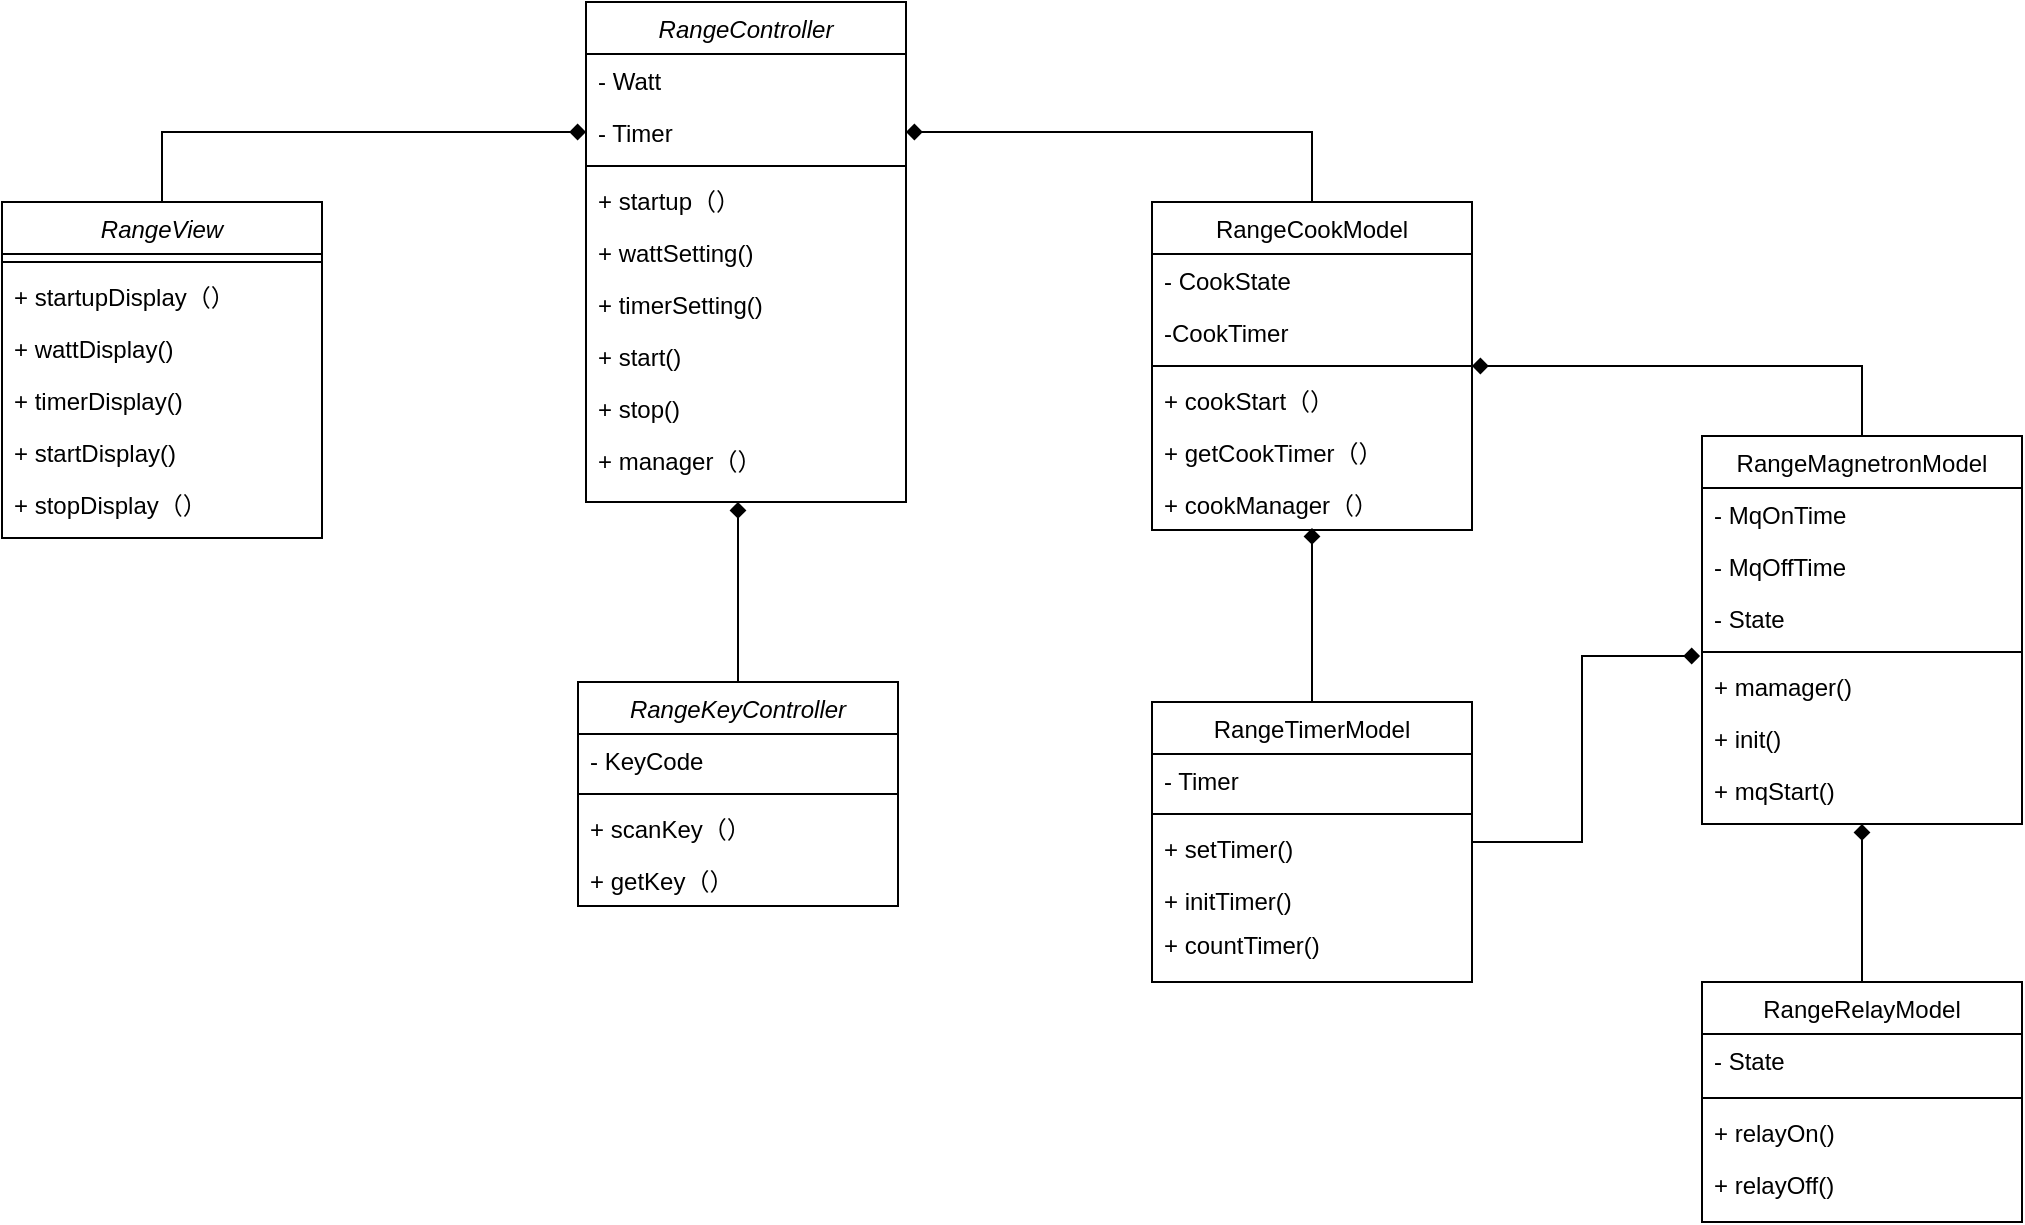 <mxfile version="14.6.0" type="device"><diagram id="C5RBs43oDa-KdzZeNtuy" name="Page-1"><mxGraphModel dx="805" dy="433" grid="1" gridSize="10" guides="1" tooltips="1" connect="1" arrows="1" fold="1" page="1" pageScale="1" pageWidth="1169" pageHeight="827" math="0" shadow="0"><root><mxCell id="WIyWlLk6GJQsqaUBKTNV-0"/><mxCell id="WIyWlLk6GJQsqaUBKTNV-1" parent="WIyWlLk6GJQsqaUBKTNV-0"/><mxCell id="zkfFHV4jXpPFQw0GAbJ--0" value="RangeController" style="swimlane;fontStyle=2;align=center;verticalAlign=top;childLayout=stackLayout;horizontal=1;startSize=26;horizontalStack=0;resizeParent=1;resizeLast=0;collapsible=1;marginBottom=0;rounded=0;shadow=0;strokeWidth=1;" parent="WIyWlLk6GJQsqaUBKTNV-1" vertex="1"><mxGeometry x="302" y="10" width="160" height="250" as="geometry"><mxRectangle x="230" y="140" width="160" height="26" as="alternateBounds"/></mxGeometry></mxCell><mxCell id="zkfFHV4jXpPFQw0GAbJ--1" value="- Watt" style="text;align=left;verticalAlign=top;spacingLeft=4;spacingRight=4;overflow=hidden;rotatable=0;points=[[0,0.5],[1,0.5]];portConstraint=eastwest;" parent="zkfFHV4jXpPFQw0GAbJ--0" vertex="1"><mxGeometry y="26" width="160" height="26" as="geometry"/></mxCell><mxCell id="zkfFHV4jXpPFQw0GAbJ--2" value="- Timer" style="text;align=left;verticalAlign=top;spacingLeft=4;spacingRight=4;overflow=hidden;rotatable=0;points=[[0,0.5],[1,0.5]];portConstraint=eastwest;rounded=0;shadow=0;html=0;" parent="zkfFHV4jXpPFQw0GAbJ--0" vertex="1"><mxGeometry y="52" width="160" height="26" as="geometry"/></mxCell><mxCell id="zkfFHV4jXpPFQw0GAbJ--4" value="" style="line;html=1;strokeWidth=1;align=left;verticalAlign=middle;spacingTop=-1;spacingLeft=3;spacingRight=3;rotatable=0;labelPosition=right;points=[];portConstraint=eastwest;" parent="zkfFHV4jXpPFQw0GAbJ--0" vertex="1"><mxGeometry y="78" width="160" height="8" as="geometry"/></mxCell><mxCell id="Uav3N4strS-V1OYdgl4j-0" value="+ startup（）" style="text;align=left;verticalAlign=top;spacingLeft=4;spacingRight=4;overflow=hidden;rotatable=0;points=[[0,0.5],[1,0.5]];portConstraint=eastwest;" vertex="1" parent="zkfFHV4jXpPFQw0GAbJ--0"><mxGeometry y="86" width="160" height="26" as="geometry"/></mxCell><mxCell id="zkfFHV4jXpPFQw0GAbJ--5" value="+ wattSetting()" style="text;align=left;verticalAlign=top;spacingLeft=4;spacingRight=4;overflow=hidden;rotatable=0;points=[[0,0.5],[1,0.5]];portConstraint=eastwest;" parent="zkfFHV4jXpPFQw0GAbJ--0" vertex="1"><mxGeometry y="112" width="160" height="26" as="geometry"/></mxCell><mxCell id="2-FcxrsRkFD0dq5JiyR7-0" value="+ timerSetting()" style="text;align=left;verticalAlign=top;spacingLeft=4;spacingRight=4;overflow=hidden;rotatable=0;points=[[0,0.5],[1,0.5]];portConstraint=eastwest;" parent="zkfFHV4jXpPFQw0GAbJ--0" vertex="1"><mxGeometry y="138" width="160" height="26" as="geometry"/></mxCell><mxCell id="2-FcxrsRkFD0dq5JiyR7-1" value="+ start()" style="text;align=left;verticalAlign=top;spacingLeft=4;spacingRight=4;overflow=hidden;rotatable=0;points=[[0,0.5],[1,0.5]];portConstraint=eastwest;" parent="zkfFHV4jXpPFQw0GAbJ--0" vertex="1"><mxGeometry y="164" width="160" height="26" as="geometry"/></mxCell><mxCell id="2-FcxrsRkFD0dq5JiyR7-2" value="+ stop()" style="text;align=left;verticalAlign=top;spacingLeft=4;spacingRight=4;overflow=hidden;rotatable=0;points=[[0,0.5],[1,0.5]];portConstraint=eastwest;" parent="zkfFHV4jXpPFQw0GAbJ--0" vertex="1"><mxGeometry y="190" width="160" height="26" as="geometry"/></mxCell><mxCell id="Uav3N4strS-V1OYdgl4j-1" value="+ manager（）" style="text;align=left;verticalAlign=top;spacingLeft=4;spacingRight=4;overflow=hidden;rotatable=0;points=[[0,0.5],[1,0.5]];portConstraint=eastwest;" vertex="1" parent="zkfFHV4jXpPFQw0GAbJ--0"><mxGeometry y="216" width="160" height="26" as="geometry"/></mxCell><mxCell id="2-FcxrsRkFD0dq5JiyR7-56" style="edgeStyle=orthogonalEdgeStyle;rounded=0;orthogonalLoop=1;jettySize=auto;html=1;entryX=1;entryY=0.5;entryDx=0;entryDy=0;endArrow=diamond;endFill=1;" parent="WIyWlLk6GJQsqaUBKTNV-1" source="zkfFHV4jXpPFQw0GAbJ--17" target="zkfFHV4jXpPFQw0GAbJ--2" edge="1"><mxGeometry relative="1" as="geometry"/></mxCell><mxCell id="Uav3N4strS-V1OYdgl4j-6" style="edgeStyle=orthogonalEdgeStyle;rounded=0;orthogonalLoop=1;jettySize=auto;html=1;endArrow=none;endFill=0;startArrow=diamond;startFill=1;" edge="1" parent="WIyWlLk6GJQsqaUBKTNV-1" source="zkfFHV4jXpPFQw0GAbJ--17" target="2-FcxrsRkFD0dq5JiyR7-18"><mxGeometry relative="1" as="geometry"><Array as="points"><mxPoint x="940" y="192"/></Array></mxGeometry></mxCell><mxCell id="zkfFHV4jXpPFQw0GAbJ--17" value="RangeCookModel" style="swimlane;fontStyle=0;align=center;verticalAlign=top;childLayout=stackLayout;horizontal=1;startSize=26;horizontalStack=0;resizeParent=1;resizeLast=0;collapsible=1;marginBottom=0;rounded=0;shadow=0;strokeWidth=1;" parent="WIyWlLk6GJQsqaUBKTNV-1" vertex="1"><mxGeometry x="585" y="110" width="160" height="164" as="geometry"><mxRectangle x="550" y="140" width="160" height="26" as="alternateBounds"/></mxGeometry></mxCell><mxCell id="Uav3N4strS-V1OYdgl4j-5" value="- CookState" style="text;align=left;verticalAlign=top;spacingLeft=4;spacingRight=4;overflow=hidden;rotatable=0;points=[[0,0.5],[1,0.5]];portConstraint=eastwest;rounded=0;shadow=0;html=0;" vertex="1" parent="zkfFHV4jXpPFQw0GAbJ--17"><mxGeometry y="26" width="160" height="26" as="geometry"/></mxCell><mxCell id="zkfFHV4jXpPFQw0GAbJ--20" value="-CookTimer" style="text;align=left;verticalAlign=top;spacingLeft=4;spacingRight=4;overflow=hidden;rotatable=0;points=[[0,0.5],[1,0.5]];portConstraint=eastwest;rounded=0;shadow=0;html=0;" parent="zkfFHV4jXpPFQw0GAbJ--17" vertex="1"><mxGeometry y="52" width="160" height="26" as="geometry"/></mxCell><mxCell id="zkfFHV4jXpPFQw0GAbJ--23" value="" style="line;html=1;strokeWidth=1;align=left;verticalAlign=middle;spacingTop=-1;spacingLeft=3;spacingRight=3;rotatable=0;labelPosition=right;points=[];portConstraint=eastwest;" parent="zkfFHV4jXpPFQw0GAbJ--17" vertex="1"><mxGeometry y="78" width="160" height="8" as="geometry"/></mxCell><mxCell id="zkfFHV4jXpPFQw0GAbJ--24" value="+ cookStart（）" style="text;align=left;verticalAlign=top;spacingLeft=4;spacingRight=4;overflow=hidden;rotatable=0;points=[[0,0.5],[1,0.5]];portConstraint=eastwest;" parent="zkfFHV4jXpPFQw0GAbJ--17" vertex="1"><mxGeometry y="86" width="160" height="26" as="geometry"/></mxCell><mxCell id="zkfFHV4jXpPFQw0GAbJ--25" value="+ getCookTimer（）" style="text;align=left;verticalAlign=top;spacingLeft=4;spacingRight=4;overflow=hidden;rotatable=0;points=[[0,0.5],[1,0.5]];portConstraint=eastwest;" parent="zkfFHV4jXpPFQw0GAbJ--17" vertex="1"><mxGeometry y="112" width="160" height="26" as="geometry"/></mxCell><mxCell id="2-FcxrsRkFD0dq5JiyR7-17" value="+ cookManager（）" style="text;align=left;verticalAlign=top;spacingLeft=4;spacingRight=4;overflow=hidden;rotatable=0;points=[[0,0.5],[1,0.5]];portConstraint=eastwest;" parent="zkfFHV4jXpPFQw0GAbJ--17" vertex="1"><mxGeometry y="138" width="160" height="26" as="geometry"/></mxCell><mxCell id="2-FcxrsRkFD0dq5JiyR7-57" style="edgeStyle=orthogonalEdgeStyle;rounded=0;orthogonalLoop=1;jettySize=auto;html=1;entryX=0;entryY=0.5;entryDx=0;entryDy=0;endArrow=diamond;endFill=1;" parent="WIyWlLk6GJQsqaUBKTNV-1" source="2-FcxrsRkFD0dq5JiyR7-8" target="zkfFHV4jXpPFQw0GAbJ--2" edge="1"><mxGeometry relative="1" as="geometry"/></mxCell><mxCell id="2-FcxrsRkFD0dq5JiyR7-8" value="RangeView" style="swimlane;fontStyle=2;align=center;verticalAlign=top;childLayout=stackLayout;horizontal=1;startSize=26;horizontalStack=0;resizeParent=1;resizeLast=0;collapsible=1;marginBottom=0;rounded=0;shadow=0;strokeWidth=1;" parent="WIyWlLk6GJQsqaUBKTNV-1" vertex="1"><mxGeometry x="10" y="110" width="160" height="168" as="geometry"><mxRectangle x="230" y="140" width="160" height="26" as="alternateBounds"/></mxGeometry></mxCell><mxCell id="2-FcxrsRkFD0dq5JiyR7-11" value="" style="line;html=1;strokeWidth=1;align=left;verticalAlign=middle;spacingTop=-1;spacingLeft=3;spacingRight=3;rotatable=0;labelPosition=right;points=[];portConstraint=eastwest;" parent="2-FcxrsRkFD0dq5JiyR7-8" vertex="1"><mxGeometry y="26" width="160" height="8" as="geometry"/></mxCell><mxCell id="2-FcxrsRkFD0dq5JiyR7-12" value="+ startupDisplay（）" style="text;align=left;verticalAlign=top;spacingLeft=4;spacingRight=4;overflow=hidden;rotatable=0;points=[[0,0.5],[1,0.5]];portConstraint=eastwest;" parent="2-FcxrsRkFD0dq5JiyR7-8" vertex="1"><mxGeometry y="34" width="160" height="26" as="geometry"/></mxCell><mxCell id="Uav3N4strS-V1OYdgl4j-2" value="+ wattDisplay()" style="text;align=left;verticalAlign=top;spacingLeft=4;spacingRight=4;overflow=hidden;rotatable=0;points=[[0,0.5],[1,0.5]];portConstraint=eastwest;" vertex="1" parent="2-FcxrsRkFD0dq5JiyR7-8"><mxGeometry y="60" width="160" height="26" as="geometry"/></mxCell><mxCell id="2-FcxrsRkFD0dq5JiyR7-13" value="+ timerDisplay()" style="text;align=left;verticalAlign=top;spacingLeft=4;spacingRight=4;overflow=hidden;rotatable=0;points=[[0,0.5],[1,0.5]];portConstraint=eastwest;" parent="2-FcxrsRkFD0dq5JiyR7-8" vertex="1"><mxGeometry y="86" width="160" height="26" as="geometry"/></mxCell><mxCell id="2-FcxrsRkFD0dq5JiyR7-14" value="+ startDisplay()" style="text;align=left;verticalAlign=top;spacingLeft=4;spacingRight=4;overflow=hidden;rotatable=0;points=[[0,0.5],[1,0.5]];portConstraint=eastwest;" parent="2-FcxrsRkFD0dq5JiyR7-8" vertex="1"><mxGeometry y="112" width="160" height="26" as="geometry"/></mxCell><mxCell id="Uav3N4strS-V1OYdgl4j-3" value="+ stopDisplay（）" style="text;align=left;verticalAlign=top;spacingLeft=4;spacingRight=4;overflow=hidden;rotatable=0;points=[[0,0.5],[1,0.5]];portConstraint=eastwest;" vertex="1" parent="2-FcxrsRkFD0dq5JiyR7-8"><mxGeometry y="138" width="160" height="26" as="geometry"/></mxCell><mxCell id="2-FcxrsRkFD0dq5JiyR7-18" value="RangeMagnetronModel" style="swimlane;fontStyle=0;align=center;verticalAlign=top;childLayout=stackLayout;horizontal=1;startSize=26;horizontalStack=0;resizeParent=1;resizeLast=0;collapsible=1;marginBottom=0;rounded=0;shadow=0;strokeWidth=1;" parent="WIyWlLk6GJQsqaUBKTNV-1" vertex="1"><mxGeometry x="860" y="227" width="160" height="194" as="geometry"><mxRectangle x="550" y="140" width="160" height="26" as="alternateBounds"/></mxGeometry></mxCell><mxCell id="2-FcxrsRkFD0dq5JiyR7-19" value="- MqOnTime" style="text;align=left;verticalAlign=top;spacingLeft=4;spacingRight=4;overflow=hidden;rotatable=0;points=[[0,0.5],[1,0.5]];portConstraint=eastwest;rounded=0;shadow=0;html=0;" parent="2-FcxrsRkFD0dq5JiyR7-18" vertex="1"><mxGeometry y="26" width="160" height="26" as="geometry"/></mxCell><mxCell id="2-FcxrsRkFD0dq5JiyR7-25" value="- MqOffTime" style="text;align=left;verticalAlign=top;spacingLeft=4;spacingRight=4;overflow=hidden;rotatable=0;points=[[0,0.5],[1,0.5]];portConstraint=eastwest;rounded=0;shadow=0;html=0;" parent="2-FcxrsRkFD0dq5JiyR7-18" vertex="1"><mxGeometry y="52" width="160" height="26" as="geometry"/></mxCell><mxCell id="2-FcxrsRkFD0dq5JiyR7-20" value="- State" style="text;align=left;verticalAlign=top;spacingLeft=4;spacingRight=4;overflow=hidden;rotatable=0;points=[[0,0.5],[1,0.5]];portConstraint=eastwest;rounded=0;shadow=0;html=0;" parent="2-FcxrsRkFD0dq5JiyR7-18" vertex="1"><mxGeometry y="78" width="160" height="26" as="geometry"/></mxCell><mxCell id="2-FcxrsRkFD0dq5JiyR7-21" value="" style="line;html=1;strokeWidth=1;align=left;verticalAlign=middle;spacingTop=-1;spacingLeft=3;spacingRight=3;rotatable=0;labelPosition=right;points=[];portConstraint=eastwest;" parent="2-FcxrsRkFD0dq5JiyR7-18" vertex="1"><mxGeometry y="104" width="160" height="8" as="geometry"/></mxCell><mxCell id="2-FcxrsRkFD0dq5JiyR7-22" value="+ mamager()" style="text;align=left;verticalAlign=top;spacingLeft=4;spacingRight=4;overflow=hidden;rotatable=0;points=[[0,0.5],[1,0.5]];portConstraint=eastwest;" parent="2-FcxrsRkFD0dq5JiyR7-18" vertex="1"><mxGeometry y="112" width="160" height="26" as="geometry"/></mxCell><mxCell id="2-FcxrsRkFD0dq5JiyR7-23" value="+ init()" style="text;align=left;verticalAlign=top;spacingLeft=4;spacingRight=4;overflow=hidden;rotatable=0;points=[[0,0.5],[1,0.5]];portConstraint=eastwest;" parent="2-FcxrsRkFD0dq5JiyR7-18" vertex="1"><mxGeometry y="138" width="160" height="26" as="geometry"/></mxCell><mxCell id="2-FcxrsRkFD0dq5JiyR7-24" value="+ mqStart()" style="text;align=left;verticalAlign=top;spacingLeft=4;spacingRight=4;overflow=hidden;rotatable=0;points=[[0,0.5],[1,0.5]];portConstraint=eastwest;" parent="2-FcxrsRkFD0dq5JiyR7-18" vertex="1"><mxGeometry y="164" width="160" height="26" as="geometry"/></mxCell><mxCell id="2-FcxrsRkFD0dq5JiyR7-35" style="edgeStyle=orthogonalEdgeStyle;rounded=0;orthogonalLoop=1;jettySize=auto;html=1;entryX=0.5;entryY=1;entryDx=0;entryDy=0;endArrow=diamond;endFill=1;" parent="WIyWlLk6GJQsqaUBKTNV-1" source="2-FcxrsRkFD0dq5JiyR7-26" target="2-FcxrsRkFD0dq5JiyR7-18" edge="1"><mxGeometry relative="1" as="geometry"/></mxCell><mxCell id="2-FcxrsRkFD0dq5JiyR7-26" value="RangeRelayModel" style="swimlane;fontStyle=0;align=center;verticalAlign=top;childLayout=stackLayout;horizontal=1;startSize=26;horizontalStack=0;resizeParent=1;resizeLast=0;collapsible=1;marginBottom=0;rounded=0;shadow=0;strokeWidth=1;" parent="WIyWlLk6GJQsqaUBKTNV-1" vertex="1"><mxGeometry x="860" y="500" width="160" height="120" as="geometry"><mxRectangle x="550" y="140" width="160" height="26" as="alternateBounds"/></mxGeometry></mxCell><mxCell id="2-FcxrsRkFD0dq5JiyR7-28" value="- State" style="text;align=left;verticalAlign=top;spacingLeft=4;spacingRight=4;overflow=hidden;rotatable=0;points=[[0,0.5],[1,0.5]];portConstraint=eastwest;rounded=0;shadow=0;html=0;" parent="2-FcxrsRkFD0dq5JiyR7-26" vertex="1"><mxGeometry y="26" width="160" height="28" as="geometry"/></mxCell><mxCell id="2-FcxrsRkFD0dq5JiyR7-30" value="" style="line;html=1;strokeWidth=1;align=left;verticalAlign=middle;spacingTop=-1;spacingLeft=3;spacingRight=3;rotatable=0;labelPosition=right;points=[];portConstraint=eastwest;" parent="2-FcxrsRkFD0dq5JiyR7-26" vertex="1"><mxGeometry y="54" width="160" height="8" as="geometry"/></mxCell><mxCell id="2-FcxrsRkFD0dq5JiyR7-31" value="+ relayOn()" style="text;align=left;verticalAlign=top;spacingLeft=4;spacingRight=4;overflow=hidden;rotatable=0;points=[[0,0.5],[1,0.5]];portConstraint=eastwest;" parent="2-FcxrsRkFD0dq5JiyR7-26" vertex="1"><mxGeometry y="62" width="160" height="26" as="geometry"/></mxCell><mxCell id="2-FcxrsRkFD0dq5JiyR7-32" value="+ relayOff()" style="text;align=left;verticalAlign=top;spacingLeft=4;spacingRight=4;overflow=hidden;rotatable=0;points=[[0,0.5],[1,0.5]];portConstraint=eastwest;" parent="2-FcxrsRkFD0dq5JiyR7-26" vertex="1"><mxGeometry y="88" width="160" height="26" as="geometry"/></mxCell><mxCell id="2-FcxrsRkFD0dq5JiyR7-45" style="edgeStyle=orthogonalEdgeStyle;rounded=0;orthogonalLoop=1;jettySize=auto;html=1;entryX=0.5;entryY=0.962;entryDx=0;entryDy=0;entryPerimeter=0;endArrow=diamond;endFill=1;" parent="WIyWlLk6GJQsqaUBKTNV-1" source="2-FcxrsRkFD0dq5JiyR7-37" target="2-FcxrsRkFD0dq5JiyR7-17" edge="1"><mxGeometry relative="1" as="geometry"/></mxCell><mxCell id="Uav3N4strS-V1OYdgl4j-11" style="edgeStyle=orthogonalEdgeStyle;rounded=0;orthogonalLoop=1;jettySize=auto;html=1;entryX=-0.006;entryY=1.231;entryDx=0;entryDy=0;entryPerimeter=0;startArrow=none;startFill=0;endArrow=diamond;endFill=1;" edge="1" parent="WIyWlLk6GJQsqaUBKTNV-1" source="2-FcxrsRkFD0dq5JiyR7-37" target="2-FcxrsRkFD0dq5JiyR7-20"><mxGeometry relative="1" as="geometry"><Array as="points"><mxPoint x="800" y="430"/><mxPoint x="800" y="337"/></Array></mxGeometry></mxCell><mxCell id="2-FcxrsRkFD0dq5JiyR7-37" value="RangeTimerModel" style="swimlane;fontStyle=0;align=center;verticalAlign=top;childLayout=stackLayout;horizontal=1;startSize=26;horizontalStack=0;resizeParent=1;resizeLast=0;collapsible=1;marginBottom=0;rounded=0;shadow=0;strokeWidth=1;" parent="WIyWlLk6GJQsqaUBKTNV-1" vertex="1"><mxGeometry x="585" y="360" width="160" height="140" as="geometry"><mxRectangle x="550" y="140" width="160" height="26" as="alternateBounds"/></mxGeometry></mxCell><mxCell id="2-FcxrsRkFD0dq5JiyR7-38" value="- Timer" style="text;align=left;verticalAlign=top;spacingLeft=4;spacingRight=4;overflow=hidden;rotatable=0;points=[[0,0.5],[1,0.5]];portConstraint=eastwest;rounded=0;shadow=0;html=0;" parent="2-FcxrsRkFD0dq5JiyR7-37" vertex="1"><mxGeometry y="26" width="160" height="26" as="geometry"/></mxCell><mxCell id="2-FcxrsRkFD0dq5JiyR7-41" value="" style="line;html=1;strokeWidth=1;align=left;verticalAlign=middle;spacingTop=-1;spacingLeft=3;spacingRight=3;rotatable=0;labelPosition=right;points=[];portConstraint=eastwest;" parent="2-FcxrsRkFD0dq5JiyR7-37" vertex="1"><mxGeometry y="52" width="160" height="8" as="geometry"/></mxCell><mxCell id="2-FcxrsRkFD0dq5JiyR7-42" value="+ setTimer()" style="text;align=left;verticalAlign=top;spacingLeft=4;spacingRight=4;overflow=hidden;rotatable=0;points=[[0,0.5],[1,0.5]];portConstraint=eastwest;" parent="2-FcxrsRkFD0dq5JiyR7-37" vertex="1"><mxGeometry y="60" width="160" height="26" as="geometry"/></mxCell><mxCell id="2-FcxrsRkFD0dq5JiyR7-46" value="+ initTimer()" style="text;align=left;verticalAlign=top;spacingLeft=4;spacingRight=4;overflow=hidden;rotatable=0;points=[[0,0.5],[1,0.5]];portConstraint=eastwest;" parent="2-FcxrsRkFD0dq5JiyR7-37" vertex="1"><mxGeometry y="86" width="160" height="22" as="geometry"/></mxCell><mxCell id="Uav3N4strS-V1OYdgl4j-7" value="+ countTimer()" style="text;align=left;verticalAlign=top;spacingLeft=4;spacingRight=4;overflow=hidden;rotatable=0;points=[[0,0.5],[1,0.5]];portConstraint=eastwest;" vertex="1" parent="2-FcxrsRkFD0dq5JiyR7-37"><mxGeometry y="108" width="160" height="22" as="geometry"/></mxCell><mxCell id="2-FcxrsRkFD0dq5JiyR7-55" style="edgeStyle=orthogonalEdgeStyle;rounded=0;orthogonalLoop=1;jettySize=auto;html=1;endArrow=diamond;endFill=1;" parent="WIyWlLk6GJQsqaUBKTNV-1" source="2-FcxrsRkFD0dq5JiyR7-48" edge="1"><mxGeometry relative="1" as="geometry"><mxPoint x="378" y="260" as="targetPoint"/></mxGeometry></mxCell><mxCell id="2-FcxrsRkFD0dq5JiyR7-48" value="RangeKeyController" style="swimlane;fontStyle=2;align=center;verticalAlign=top;childLayout=stackLayout;horizontal=1;startSize=26;horizontalStack=0;resizeParent=1;resizeLast=0;collapsible=1;marginBottom=0;rounded=0;shadow=0;strokeWidth=1;" parent="WIyWlLk6GJQsqaUBKTNV-1" vertex="1"><mxGeometry x="298" y="350" width="160" height="112" as="geometry"><mxRectangle x="230" y="140" width="160" height="26" as="alternateBounds"/></mxGeometry></mxCell><mxCell id="2-FcxrsRkFD0dq5JiyR7-49" value="- KeyCode" style="text;align=left;verticalAlign=top;spacingLeft=4;spacingRight=4;overflow=hidden;rotatable=0;points=[[0,0.5],[1,0.5]];portConstraint=eastwest;" parent="2-FcxrsRkFD0dq5JiyR7-48" vertex="1"><mxGeometry y="26" width="160" height="26" as="geometry"/></mxCell><mxCell id="2-FcxrsRkFD0dq5JiyR7-51" value="" style="line;html=1;strokeWidth=1;align=left;verticalAlign=middle;spacingTop=-1;spacingLeft=3;spacingRight=3;rotatable=0;labelPosition=right;points=[];portConstraint=eastwest;" parent="2-FcxrsRkFD0dq5JiyR7-48" vertex="1"><mxGeometry y="52" width="160" height="8" as="geometry"/></mxCell><mxCell id="2-FcxrsRkFD0dq5JiyR7-52" value="+ scanKey（）" style="text;align=left;verticalAlign=top;spacingLeft=4;spacingRight=4;overflow=hidden;rotatable=0;points=[[0,0.5],[1,0.5]];portConstraint=eastwest;" parent="2-FcxrsRkFD0dq5JiyR7-48" vertex="1"><mxGeometry y="60" width="160" height="26" as="geometry"/></mxCell><mxCell id="Uav3N4strS-V1OYdgl4j-4" value="+ getKey（）" style="text;align=left;verticalAlign=top;spacingLeft=4;spacingRight=4;overflow=hidden;rotatable=0;points=[[0,0.5],[1,0.5]];portConstraint=eastwest;" vertex="1" parent="2-FcxrsRkFD0dq5JiyR7-48"><mxGeometry y="86" width="160" height="26" as="geometry"/></mxCell></root></mxGraphModel></diagram></mxfile>